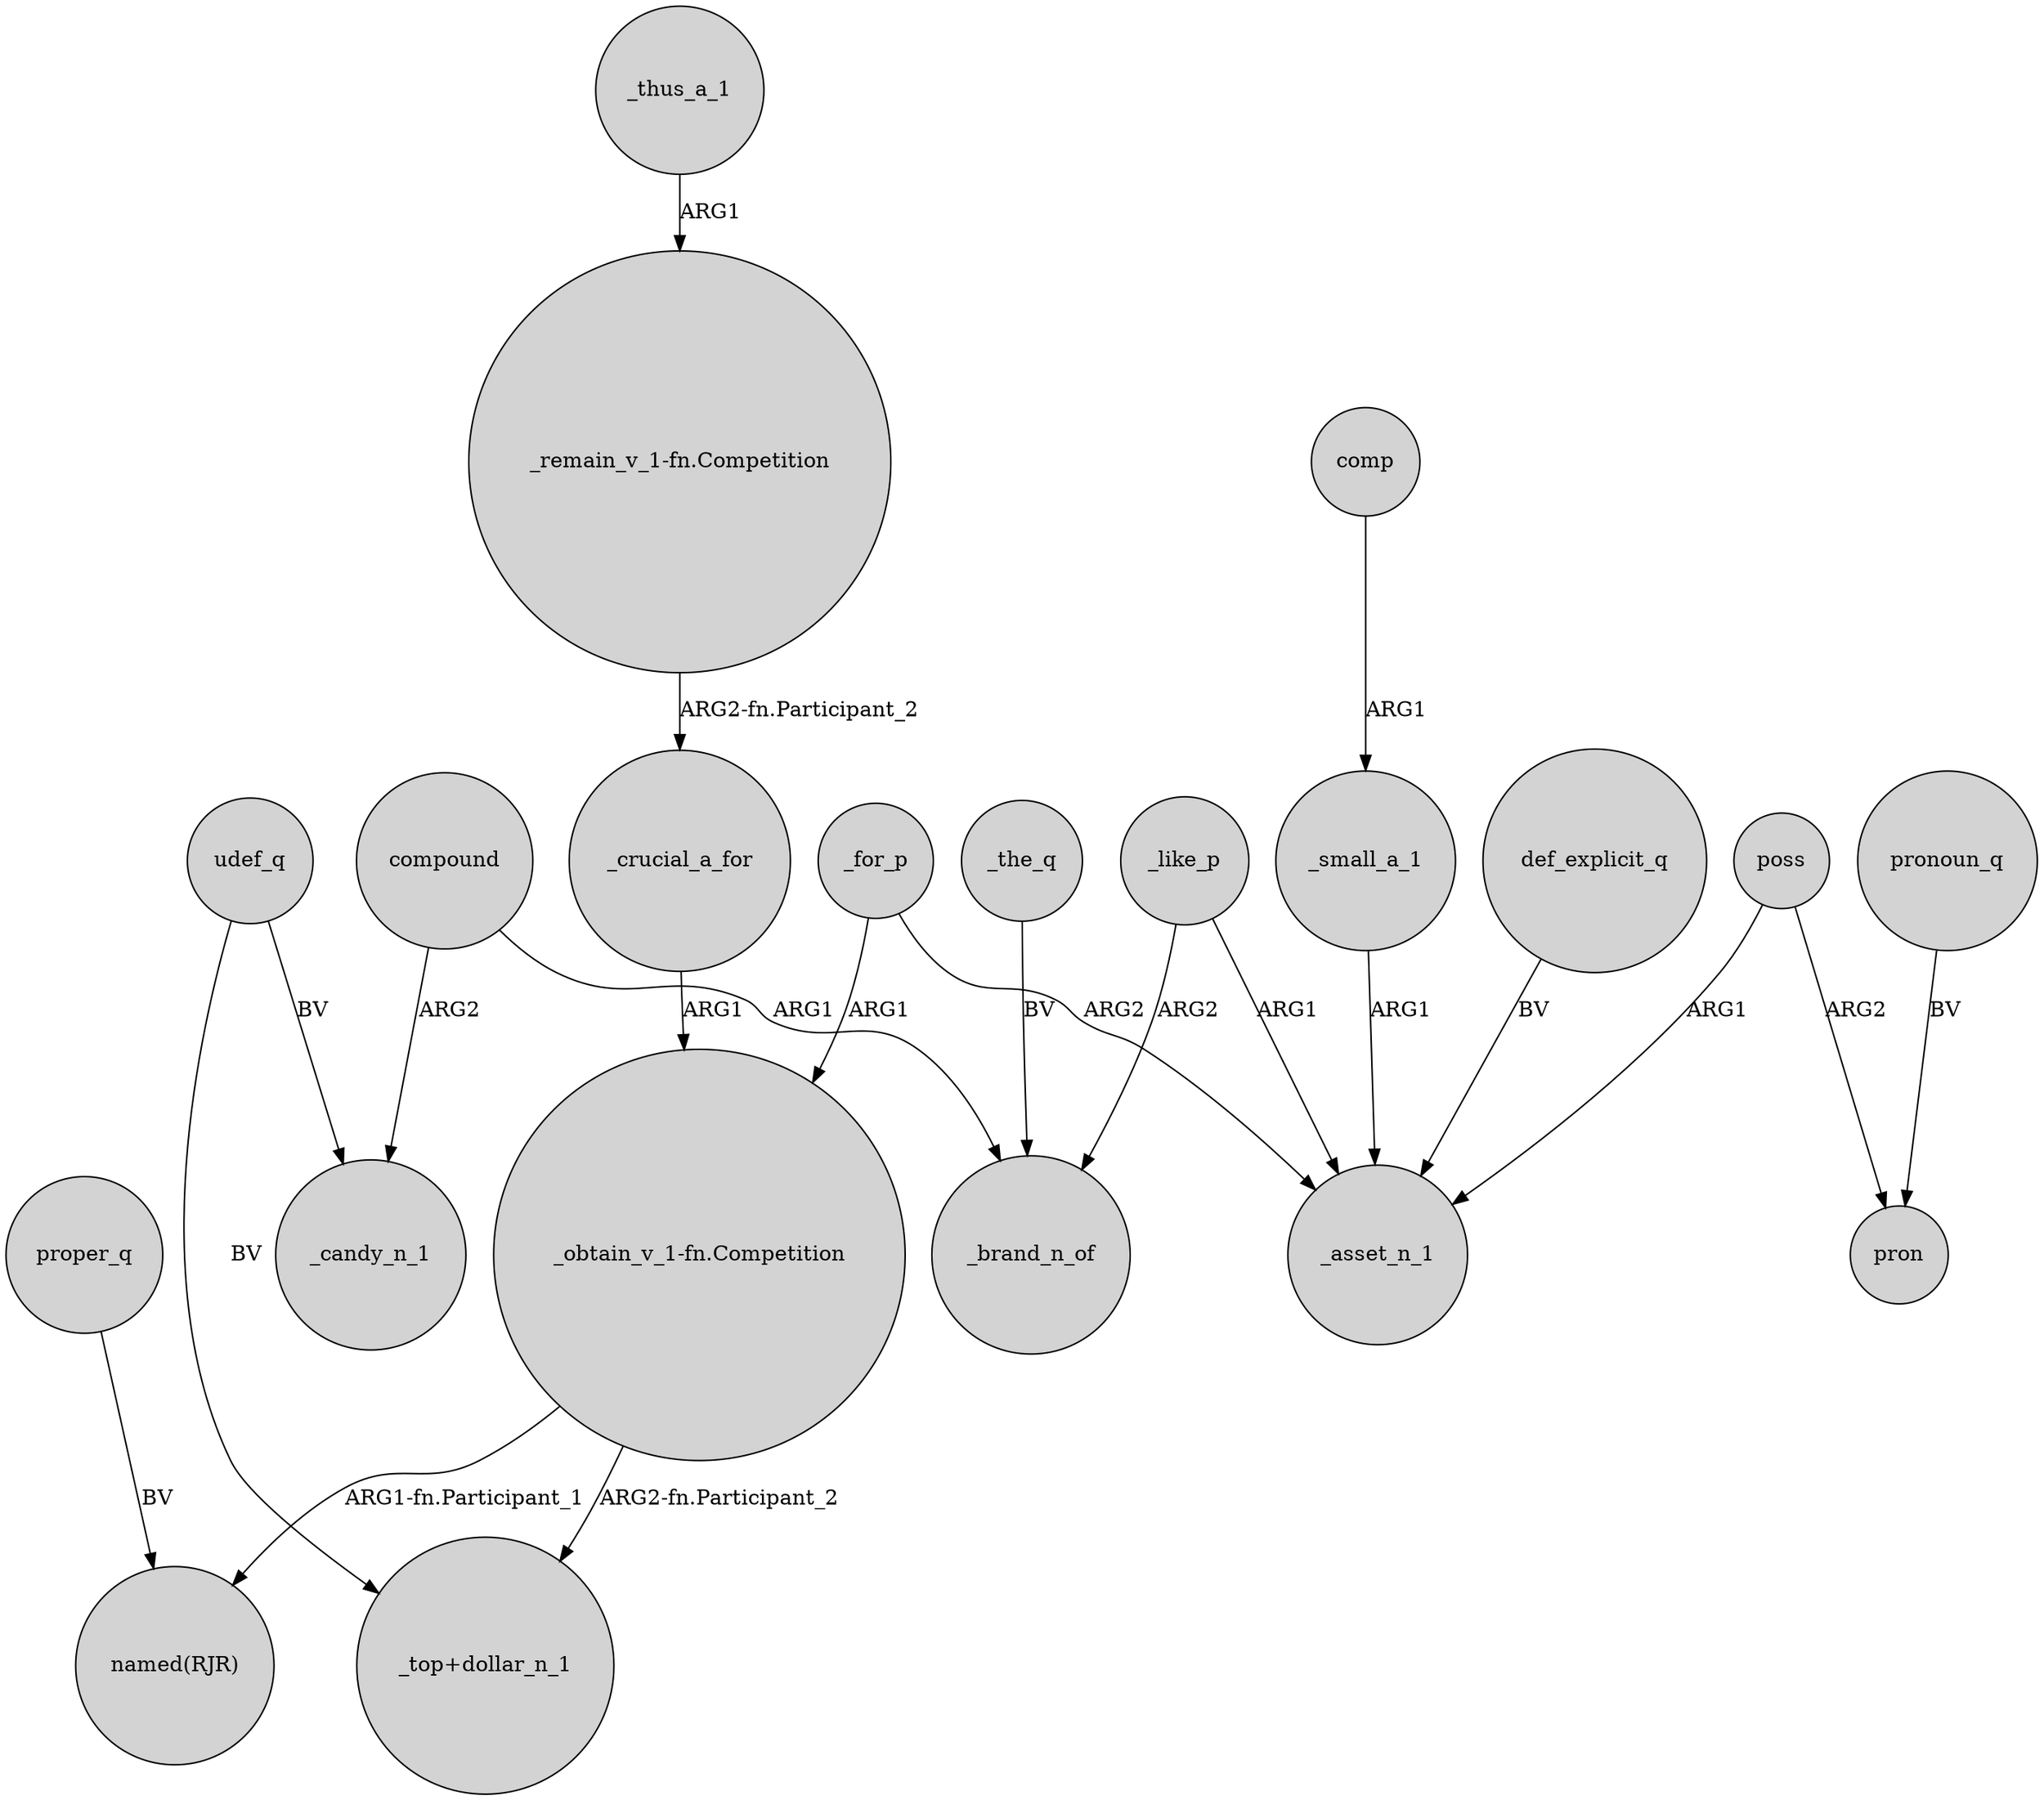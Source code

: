 digraph {
	node [shape=circle style=filled]
	_for_p -> "_obtain_v_1-fn.Competition" [label=ARG1]
	proper_q -> "named(RJR)" [label=BV]
	compound -> _candy_n_1 [label=ARG2]
	_like_p -> _asset_n_1 [label=ARG1]
	def_explicit_q -> _asset_n_1 [label=BV]
	_like_p -> _brand_n_of [label=ARG2]
	compound -> _brand_n_of [label=ARG1]
	poss -> _asset_n_1 [label=ARG1]
	"_obtain_v_1-fn.Competition" -> "_top+dollar_n_1" [label="ARG2-fn.Participant_2"]
	_crucial_a_for -> "_obtain_v_1-fn.Competition" [label=ARG1]
	pronoun_q -> pron [label=BV]
	_small_a_1 -> _asset_n_1 [label=ARG1]
	poss -> pron [label=ARG2]
	comp -> _small_a_1 [label=ARG1]
	"_obtain_v_1-fn.Competition" -> "named(RJR)" [label="ARG1-fn.Participant_1"]
	udef_q -> _candy_n_1 [label=BV]
	"_remain_v_1-fn.Competition" -> _crucial_a_for [label="ARG2-fn.Participant_2"]
	_the_q -> _brand_n_of [label=BV]
	_for_p -> _asset_n_1 [label=ARG2]
	_thus_a_1 -> "_remain_v_1-fn.Competition" [label=ARG1]
	udef_q -> "_top+dollar_n_1" [label=BV]
}

